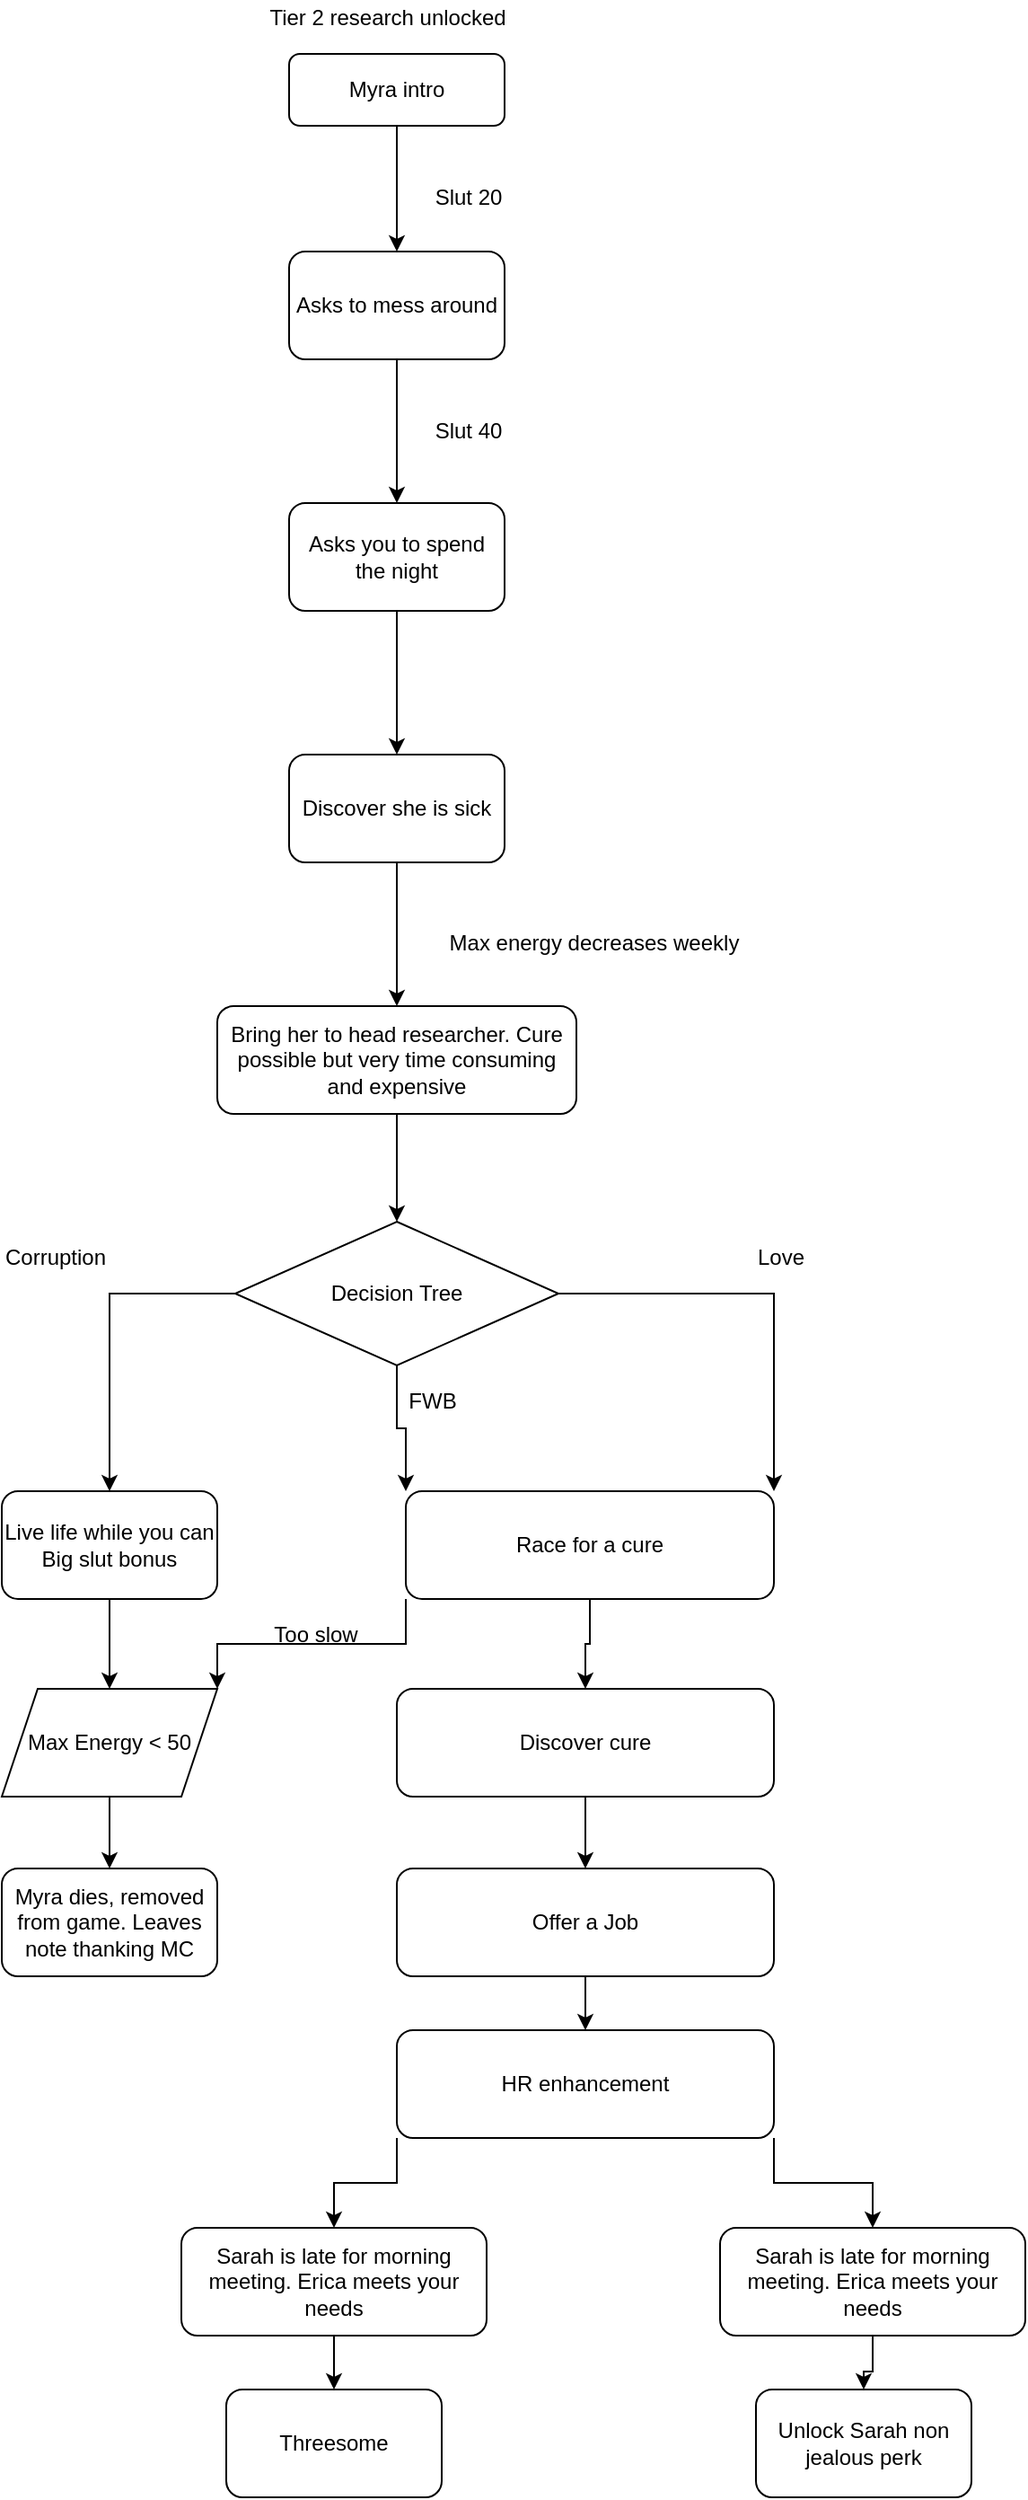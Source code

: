 <mxfile version="13.6.4" type="device"><diagram id="C5RBs43oDa-KdzZeNtuy" name="Page-1"><mxGraphModel dx="998" dy="548" grid="1" gridSize="10" guides="1" tooltips="1" connect="1" arrows="1" fold="1" page="1" pageScale="1" pageWidth="827" pageHeight="1169" math="0" shadow="0"><root><mxCell id="WIyWlLk6GJQsqaUBKTNV-0"/><mxCell id="WIyWlLk6GJQsqaUBKTNV-1" parent="WIyWlLk6GJQsqaUBKTNV-0"/><mxCell id="qAF_1U2JUfnzYljVSEXH-2" value="" style="edgeStyle=orthogonalEdgeStyle;rounded=0;orthogonalLoop=1;jettySize=auto;html=1;" edge="1" parent="WIyWlLk6GJQsqaUBKTNV-1" source="WIyWlLk6GJQsqaUBKTNV-3" target="qAF_1U2JUfnzYljVSEXH-1"><mxGeometry relative="1" as="geometry"/></mxCell><mxCell id="WIyWlLk6GJQsqaUBKTNV-3" value="Myra intro" style="rounded=1;whiteSpace=wrap;html=1;fontSize=12;glass=0;strokeWidth=1;shadow=0;" parent="WIyWlLk6GJQsqaUBKTNV-1" vertex="1"><mxGeometry x="160" y="80" width="120" height="40" as="geometry"/></mxCell><mxCell id="qAF_1U2JUfnzYljVSEXH-0" value="Tier 2 research unlocked" style="text;html=1;strokeColor=none;fillColor=none;align=center;verticalAlign=middle;whiteSpace=wrap;rounded=0;" vertex="1" parent="WIyWlLk6GJQsqaUBKTNV-1"><mxGeometry x="140" y="50" width="150" height="20" as="geometry"/></mxCell><mxCell id="qAF_1U2JUfnzYljVSEXH-5" value="" style="edgeStyle=orthogonalEdgeStyle;rounded=0;orthogonalLoop=1;jettySize=auto;html=1;" edge="1" parent="WIyWlLk6GJQsqaUBKTNV-1" source="qAF_1U2JUfnzYljVSEXH-1" target="qAF_1U2JUfnzYljVSEXH-4"><mxGeometry relative="1" as="geometry"/></mxCell><mxCell id="qAF_1U2JUfnzYljVSEXH-1" value="Asks to mess around" style="whiteSpace=wrap;html=1;rounded=1;shadow=0;strokeWidth=1;glass=0;" vertex="1" parent="WIyWlLk6GJQsqaUBKTNV-1"><mxGeometry x="160" y="190" width="120" height="60" as="geometry"/></mxCell><mxCell id="qAF_1U2JUfnzYljVSEXH-3" value="Slut 20" style="text;html=1;strokeColor=none;fillColor=none;align=center;verticalAlign=middle;whiteSpace=wrap;rounded=0;" vertex="1" parent="WIyWlLk6GJQsqaUBKTNV-1"><mxGeometry x="230" y="150" width="60" height="20" as="geometry"/></mxCell><mxCell id="qAF_1U2JUfnzYljVSEXH-8" value="" style="edgeStyle=orthogonalEdgeStyle;rounded=0;orthogonalLoop=1;jettySize=auto;html=1;" edge="1" parent="WIyWlLk6GJQsqaUBKTNV-1" source="qAF_1U2JUfnzYljVSEXH-4" target="qAF_1U2JUfnzYljVSEXH-7"><mxGeometry relative="1" as="geometry"/></mxCell><mxCell id="qAF_1U2JUfnzYljVSEXH-4" value="Asks you to spend the night" style="whiteSpace=wrap;html=1;rounded=1;shadow=0;strokeWidth=1;glass=0;" vertex="1" parent="WIyWlLk6GJQsqaUBKTNV-1"><mxGeometry x="160" y="330" width="120" height="60" as="geometry"/></mxCell><mxCell id="qAF_1U2JUfnzYljVSEXH-6" value="Slut 40" style="text;html=1;strokeColor=none;fillColor=none;align=center;verticalAlign=middle;whiteSpace=wrap;rounded=0;" vertex="1" parent="WIyWlLk6GJQsqaUBKTNV-1"><mxGeometry x="225" y="280" width="70" height="20" as="geometry"/></mxCell><mxCell id="qAF_1U2JUfnzYljVSEXH-10" value="" style="edgeStyle=orthogonalEdgeStyle;rounded=0;orthogonalLoop=1;jettySize=auto;html=1;" edge="1" parent="WIyWlLk6GJQsqaUBKTNV-1" source="qAF_1U2JUfnzYljVSEXH-7" target="qAF_1U2JUfnzYljVSEXH-9"><mxGeometry relative="1" as="geometry"/></mxCell><mxCell id="qAF_1U2JUfnzYljVSEXH-7" value="Discover she is sick" style="whiteSpace=wrap;html=1;rounded=1;shadow=0;strokeWidth=1;glass=0;" vertex="1" parent="WIyWlLk6GJQsqaUBKTNV-1"><mxGeometry x="160" y="470" width="120" height="60" as="geometry"/></mxCell><mxCell id="qAF_1U2JUfnzYljVSEXH-21" value="" style="edgeStyle=none;rounded=0;orthogonalLoop=1;jettySize=auto;html=1;" edge="1" parent="WIyWlLk6GJQsqaUBKTNV-1" source="qAF_1U2JUfnzYljVSEXH-9" target="qAF_1U2JUfnzYljVSEXH-11"><mxGeometry relative="1" as="geometry"/></mxCell><mxCell id="qAF_1U2JUfnzYljVSEXH-9" value="Bring her to head researcher. Cure possible but very time consuming and expensive" style="whiteSpace=wrap;html=1;rounded=1;shadow=0;strokeWidth=1;glass=0;" vertex="1" parent="WIyWlLk6GJQsqaUBKTNV-1"><mxGeometry x="120" y="610" width="200" height="60" as="geometry"/></mxCell><mxCell id="qAF_1U2JUfnzYljVSEXH-15" style="edgeStyle=orthogonalEdgeStyle;rounded=0;orthogonalLoop=1;jettySize=auto;html=1;exitX=0;exitY=0.5;exitDx=0;exitDy=0;entryX=0.5;entryY=0;entryDx=0;entryDy=0;" edge="1" parent="WIyWlLk6GJQsqaUBKTNV-1" source="qAF_1U2JUfnzYljVSEXH-11" target="qAF_1U2JUfnzYljVSEXH-13"><mxGeometry relative="1" as="geometry"/></mxCell><mxCell id="qAF_1U2JUfnzYljVSEXH-16" style="edgeStyle=orthogonalEdgeStyle;rounded=0;orthogonalLoop=1;jettySize=auto;html=1;exitX=0.5;exitY=1;exitDx=0;exitDy=0;entryX=0;entryY=0;entryDx=0;entryDy=0;" edge="1" parent="WIyWlLk6GJQsqaUBKTNV-1" source="qAF_1U2JUfnzYljVSEXH-11" target="qAF_1U2JUfnzYljVSEXH-12"><mxGeometry relative="1" as="geometry"/></mxCell><mxCell id="qAF_1U2JUfnzYljVSEXH-17" style="edgeStyle=orthogonalEdgeStyle;rounded=0;orthogonalLoop=1;jettySize=auto;html=1;exitX=1;exitY=0.5;exitDx=0;exitDy=0;entryX=1;entryY=0;entryDx=0;entryDy=0;" edge="1" parent="WIyWlLk6GJQsqaUBKTNV-1" source="qAF_1U2JUfnzYljVSEXH-11" target="qAF_1U2JUfnzYljVSEXH-12"><mxGeometry relative="1" as="geometry"/></mxCell><mxCell id="qAF_1U2JUfnzYljVSEXH-11" value="Decision Tree" style="rhombus;whiteSpace=wrap;html=1;" vertex="1" parent="WIyWlLk6GJQsqaUBKTNV-1"><mxGeometry x="130" y="730" width="180" height="80" as="geometry"/></mxCell><mxCell id="qAF_1U2JUfnzYljVSEXH-27" style="edgeStyle=orthogonalEdgeStyle;rounded=0;orthogonalLoop=1;jettySize=auto;html=1;exitX=0;exitY=1;exitDx=0;exitDy=0;entryX=1;entryY=0;entryDx=0;entryDy=0;" edge="1" parent="WIyWlLk6GJQsqaUBKTNV-1" source="qAF_1U2JUfnzYljVSEXH-12" target="qAF_1U2JUfnzYljVSEXH-25"><mxGeometry relative="1" as="geometry"/></mxCell><mxCell id="qAF_1U2JUfnzYljVSEXH-32" value="" style="edgeStyle=orthogonalEdgeStyle;rounded=0;orthogonalLoop=1;jettySize=auto;html=1;" edge="1" parent="WIyWlLk6GJQsqaUBKTNV-1" source="qAF_1U2JUfnzYljVSEXH-12" target="qAF_1U2JUfnzYljVSEXH-31"><mxGeometry relative="1" as="geometry"/></mxCell><mxCell id="qAF_1U2JUfnzYljVSEXH-12" value="Race for a cure" style="rounded=1;whiteSpace=wrap;html=1;" vertex="1" parent="WIyWlLk6GJQsqaUBKTNV-1"><mxGeometry x="225" y="880" width="205" height="60" as="geometry"/></mxCell><mxCell id="qAF_1U2JUfnzYljVSEXH-26" value="" style="edgeStyle=orthogonalEdgeStyle;rounded=0;orthogonalLoop=1;jettySize=auto;html=1;" edge="1" parent="WIyWlLk6GJQsqaUBKTNV-1" source="qAF_1U2JUfnzYljVSEXH-13" target="qAF_1U2JUfnzYljVSEXH-25"><mxGeometry relative="1" as="geometry"/></mxCell><mxCell id="qAF_1U2JUfnzYljVSEXH-13" value="Live life while you can&lt;br&gt;Big slut bonus" style="rounded=1;whiteSpace=wrap;html=1;" vertex="1" parent="WIyWlLk6GJQsqaUBKTNV-1"><mxGeometry y="880" width="120" height="60" as="geometry"/></mxCell><mxCell id="qAF_1U2JUfnzYljVSEXH-18" value="Corruption" style="text;html=1;strokeColor=none;fillColor=none;align=center;verticalAlign=middle;whiteSpace=wrap;rounded=0;" vertex="1" parent="WIyWlLk6GJQsqaUBKTNV-1"><mxGeometry x="10" y="740" width="40" height="20" as="geometry"/></mxCell><mxCell id="qAF_1U2JUfnzYljVSEXH-19" value="FWB" style="text;html=1;strokeColor=none;fillColor=none;align=center;verticalAlign=middle;whiteSpace=wrap;rounded=0;" vertex="1" parent="WIyWlLk6GJQsqaUBKTNV-1"><mxGeometry x="220" y="820" width="40" height="20" as="geometry"/></mxCell><mxCell id="qAF_1U2JUfnzYljVSEXH-20" value="Love" style="text;html=1;strokeColor=none;fillColor=none;align=center;verticalAlign=middle;whiteSpace=wrap;rounded=0;" vertex="1" parent="WIyWlLk6GJQsqaUBKTNV-1"><mxGeometry x="414" y="740" width="40" height="20" as="geometry"/></mxCell><mxCell id="qAF_1U2JUfnzYljVSEXH-23" value="Max energy decreases weekly" style="text;html=1;strokeColor=none;fillColor=none;align=center;verticalAlign=middle;whiteSpace=wrap;rounded=0;" vertex="1" parent="WIyWlLk6GJQsqaUBKTNV-1"><mxGeometry x="240" y="565" width="180" height="20" as="geometry"/></mxCell><mxCell id="qAF_1U2JUfnzYljVSEXH-29" value="" style="edgeStyle=orthogonalEdgeStyle;rounded=0;orthogonalLoop=1;jettySize=auto;html=1;" edge="1" parent="WIyWlLk6GJQsqaUBKTNV-1" source="qAF_1U2JUfnzYljVSEXH-25" target="qAF_1U2JUfnzYljVSEXH-28"><mxGeometry relative="1" as="geometry"/></mxCell><mxCell id="qAF_1U2JUfnzYljVSEXH-25" value="Max Energy &amp;lt; 50" style="shape=parallelogram;perimeter=parallelogramPerimeter;whiteSpace=wrap;html=1;fixedSize=1;" vertex="1" parent="WIyWlLk6GJQsqaUBKTNV-1"><mxGeometry y="990" width="120" height="60" as="geometry"/></mxCell><mxCell id="qAF_1U2JUfnzYljVSEXH-28" value="Myra dies, removed from game. Leaves note thanking MC" style="rounded=1;whiteSpace=wrap;html=1;" vertex="1" parent="WIyWlLk6GJQsqaUBKTNV-1"><mxGeometry y="1090" width="120" height="60" as="geometry"/></mxCell><mxCell id="qAF_1U2JUfnzYljVSEXH-30" value="Too slow" style="text;html=1;strokeColor=none;fillColor=none;align=center;verticalAlign=middle;whiteSpace=wrap;rounded=0;" vertex="1" parent="WIyWlLk6GJQsqaUBKTNV-1"><mxGeometry x="150" y="950" width="50" height="20" as="geometry"/></mxCell><mxCell id="qAF_1U2JUfnzYljVSEXH-36" value="" style="edgeStyle=orthogonalEdgeStyle;rounded=0;orthogonalLoop=1;jettySize=auto;html=1;" edge="1" parent="WIyWlLk6GJQsqaUBKTNV-1" source="qAF_1U2JUfnzYljVSEXH-31" target="qAF_1U2JUfnzYljVSEXH-35"><mxGeometry relative="1" as="geometry"/></mxCell><mxCell id="qAF_1U2JUfnzYljVSEXH-31" value="Discover cure" style="rounded=1;whiteSpace=wrap;html=1;" vertex="1" parent="WIyWlLk6GJQsqaUBKTNV-1"><mxGeometry x="220" y="990" width="210" height="60" as="geometry"/></mxCell><mxCell id="qAF_1U2JUfnzYljVSEXH-38" value="" style="edgeStyle=orthogonalEdgeStyle;rounded=0;orthogonalLoop=1;jettySize=auto;html=1;" edge="1" parent="WIyWlLk6GJQsqaUBKTNV-1" source="qAF_1U2JUfnzYljVSEXH-35" target="qAF_1U2JUfnzYljVSEXH-37"><mxGeometry relative="1" as="geometry"/></mxCell><mxCell id="qAF_1U2JUfnzYljVSEXH-35" value="Offer a Job" style="rounded=1;whiteSpace=wrap;html=1;" vertex="1" parent="WIyWlLk6GJQsqaUBKTNV-1"><mxGeometry x="220" y="1090" width="210" height="60" as="geometry"/></mxCell><mxCell id="qAF_1U2JUfnzYljVSEXH-43" style="edgeStyle=orthogonalEdgeStyle;rounded=0;orthogonalLoop=1;jettySize=auto;html=1;exitX=1;exitY=1;exitDx=0;exitDy=0;entryX=0.5;entryY=0;entryDx=0;entryDy=0;" edge="1" parent="WIyWlLk6GJQsqaUBKTNV-1" source="qAF_1U2JUfnzYljVSEXH-37" target="qAF_1U2JUfnzYljVSEXH-39"><mxGeometry relative="1" as="geometry"/></mxCell><mxCell id="qAF_1U2JUfnzYljVSEXH-45" style="edgeStyle=orthogonalEdgeStyle;rounded=0;orthogonalLoop=1;jettySize=auto;html=1;exitX=0;exitY=1;exitDx=0;exitDy=0;" edge="1" parent="WIyWlLk6GJQsqaUBKTNV-1" source="qAF_1U2JUfnzYljVSEXH-37" target="qAF_1U2JUfnzYljVSEXH-44"><mxGeometry relative="1" as="geometry"/></mxCell><mxCell id="qAF_1U2JUfnzYljVSEXH-37" value="HR enhancement" style="rounded=1;whiteSpace=wrap;html=1;" vertex="1" parent="WIyWlLk6GJQsqaUBKTNV-1"><mxGeometry x="220" y="1180" width="210" height="60" as="geometry"/></mxCell><mxCell id="qAF_1U2JUfnzYljVSEXH-49" value="" style="edgeStyle=orthogonalEdgeStyle;rounded=0;orthogonalLoop=1;jettySize=auto;html=1;" edge="1" parent="WIyWlLk6GJQsqaUBKTNV-1" source="qAF_1U2JUfnzYljVSEXH-39" target="qAF_1U2JUfnzYljVSEXH-48"><mxGeometry relative="1" as="geometry"/></mxCell><mxCell id="qAF_1U2JUfnzYljVSEXH-39" value="Sarah is late for morning meeting. Erica meets your needs" style="rounded=1;whiteSpace=wrap;html=1;" vertex="1" parent="WIyWlLk6GJQsqaUBKTNV-1"><mxGeometry x="400" y="1290" width="170" height="60" as="geometry"/></mxCell><mxCell id="qAF_1U2JUfnzYljVSEXH-47" value="" style="edgeStyle=orthogonalEdgeStyle;rounded=0;orthogonalLoop=1;jettySize=auto;html=1;" edge="1" parent="WIyWlLk6GJQsqaUBKTNV-1" source="qAF_1U2JUfnzYljVSEXH-44" target="qAF_1U2JUfnzYljVSEXH-46"><mxGeometry relative="1" as="geometry"/></mxCell><mxCell id="qAF_1U2JUfnzYljVSEXH-44" value="Sarah is late for morning meeting. Erica meets your needs" style="rounded=1;whiteSpace=wrap;html=1;" vertex="1" parent="WIyWlLk6GJQsqaUBKTNV-1"><mxGeometry x="100" y="1290" width="170" height="60" as="geometry"/></mxCell><mxCell id="qAF_1U2JUfnzYljVSEXH-46" value="Threesome" style="rounded=1;whiteSpace=wrap;html=1;" vertex="1" parent="WIyWlLk6GJQsqaUBKTNV-1"><mxGeometry x="125" y="1380" width="120" height="60" as="geometry"/></mxCell><mxCell id="qAF_1U2JUfnzYljVSEXH-48" value="Unlock Sarah non jealous perk" style="whiteSpace=wrap;html=1;rounded=1;" vertex="1" parent="WIyWlLk6GJQsqaUBKTNV-1"><mxGeometry x="420" y="1380" width="120" height="60" as="geometry"/></mxCell></root></mxGraphModel></diagram></mxfile>